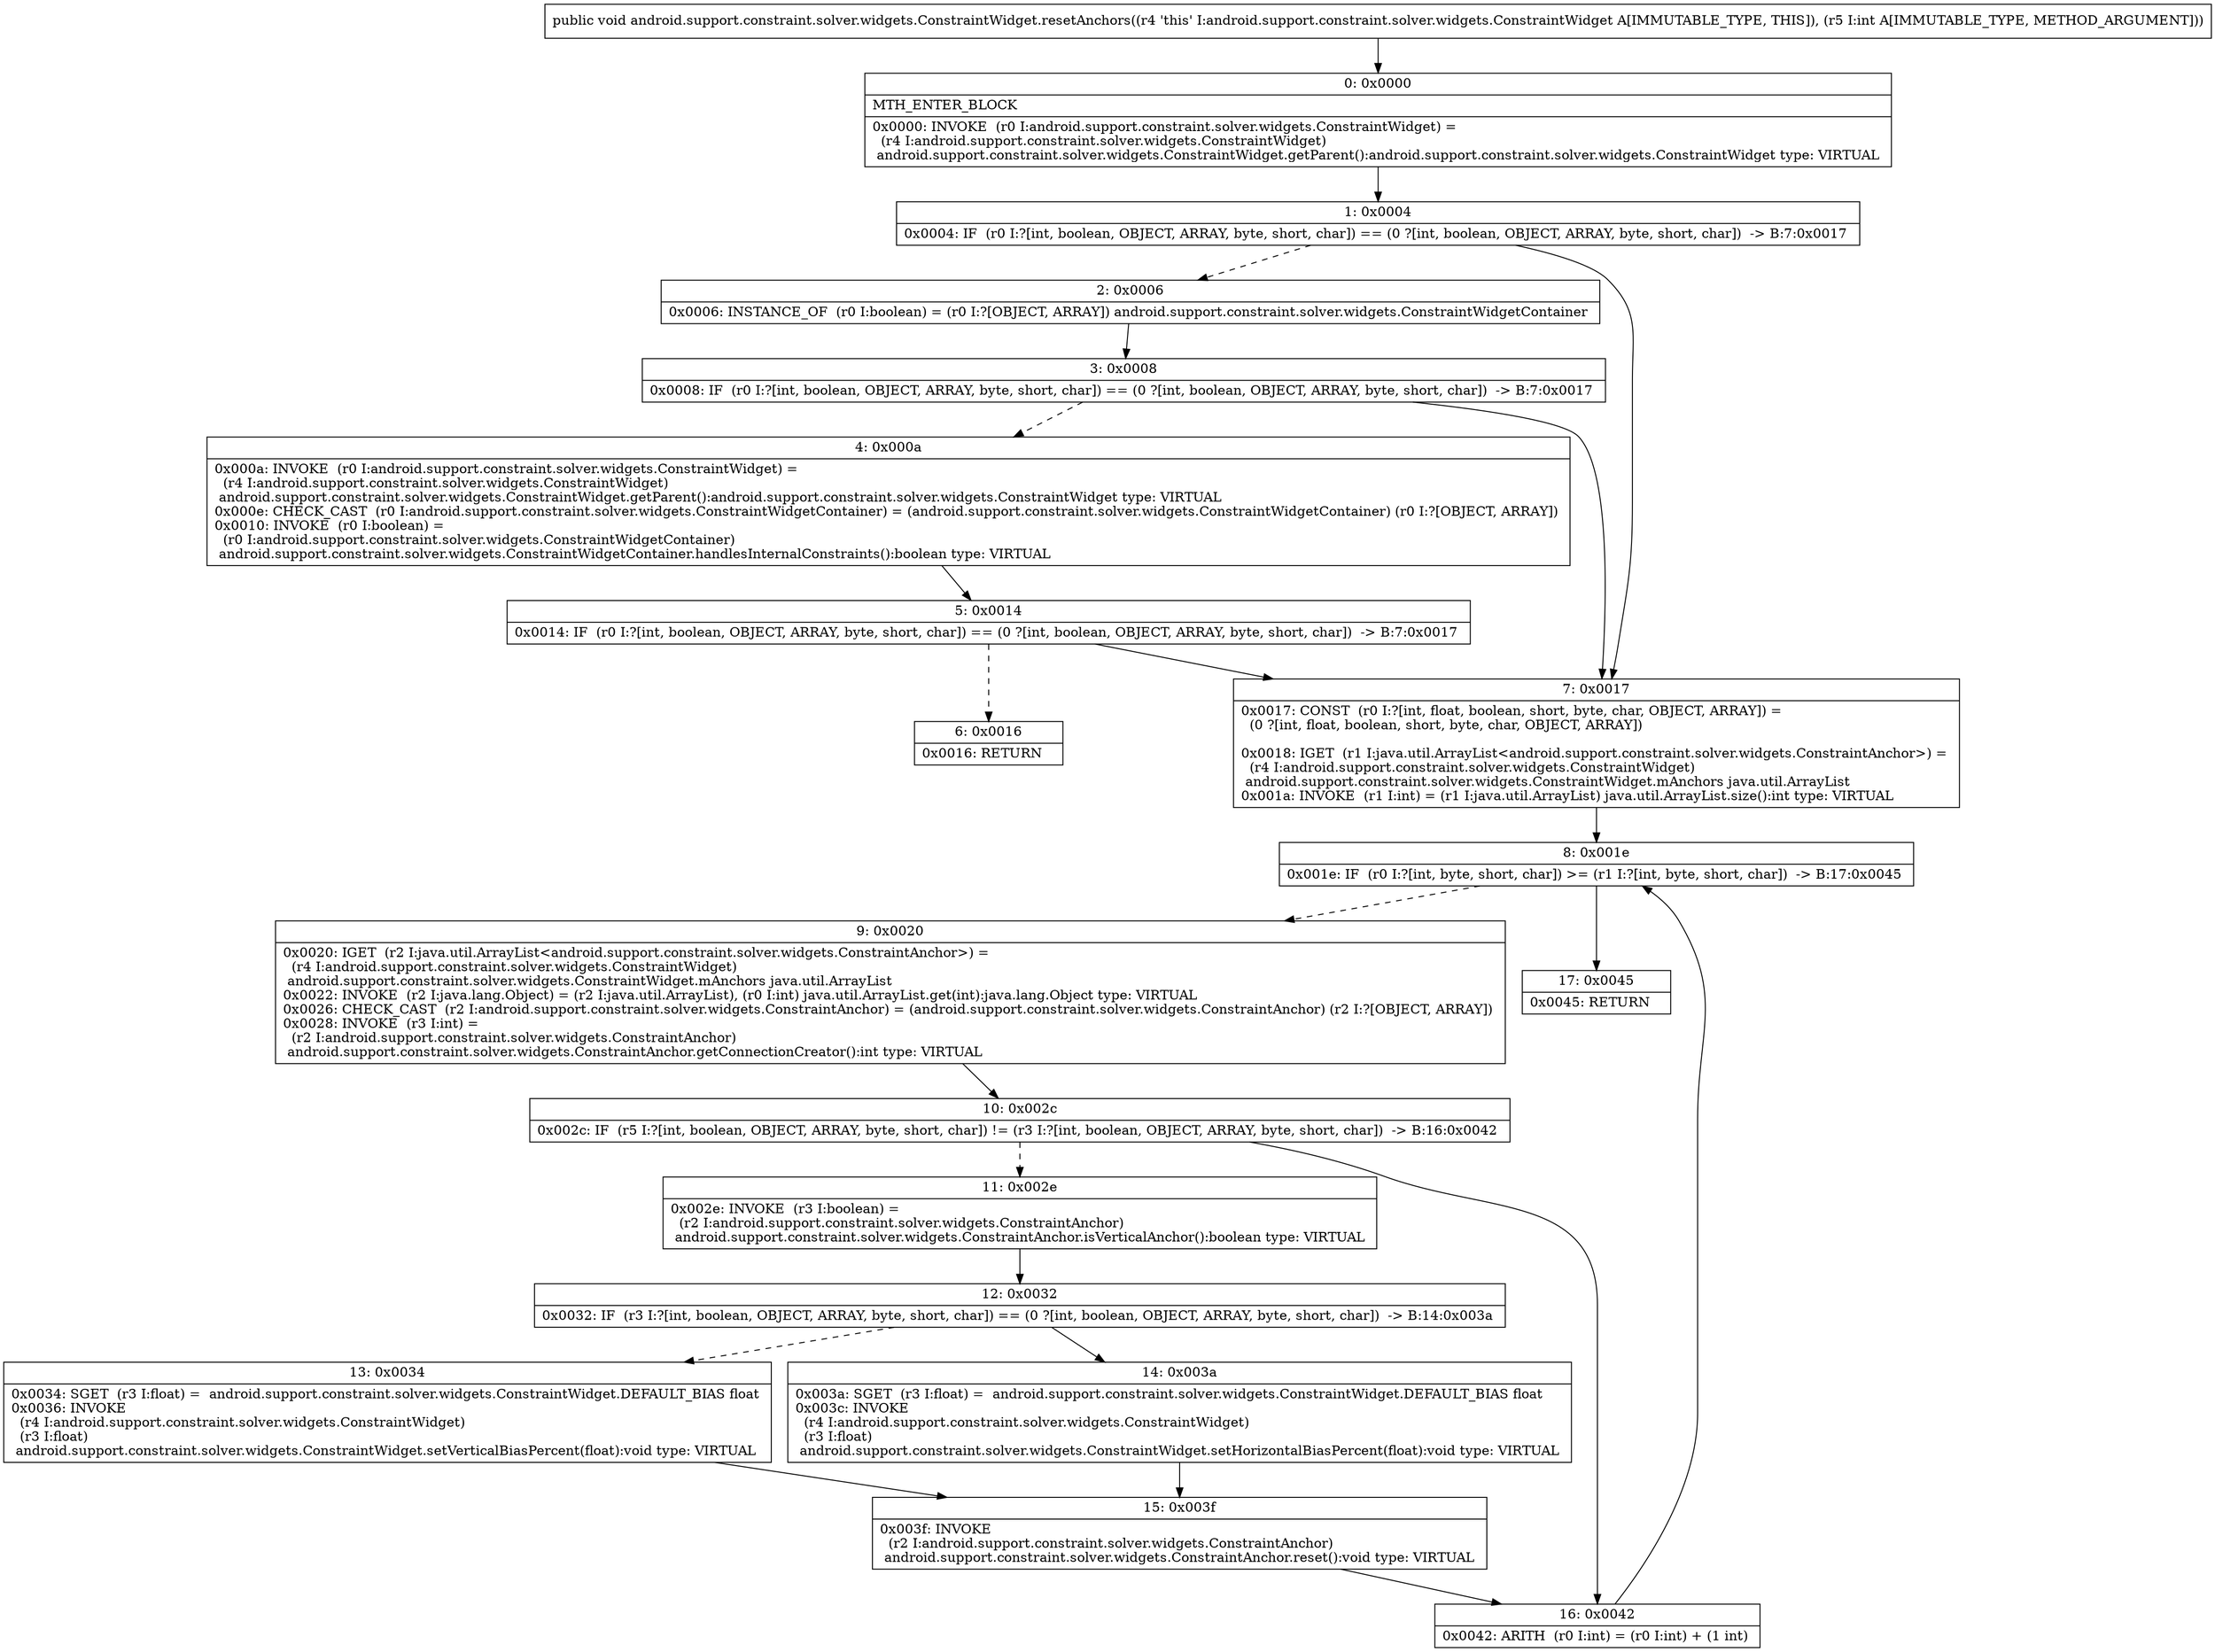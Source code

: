 digraph "CFG forandroid.support.constraint.solver.widgets.ConstraintWidget.resetAnchors(I)V" {
Node_0 [shape=record,label="{0\:\ 0x0000|MTH_ENTER_BLOCK\l|0x0000: INVOKE  (r0 I:android.support.constraint.solver.widgets.ConstraintWidget) = \l  (r4 I:android.support.constraint.solver.widgets.ConstraintWidget)\l android.support.constraint.solver.widgets.ConstraintWidget.getParent():android.support.constraint.solver.widgets.ConstraintWidget type: VIRTUAL \l}"];
Node_1 [shape=record,label="{1\:\ 0x0004|0x0004: IF  (r0 I:?[int, boolean, OBJECT, ARRAY, byte, short, char]) == (0 ?[int, boolean, OBJECT, ARRAY, byte, short, char])  \-\> B:7:0x0017 \l}"];
Node_2 [shape=record,label="{2\:\ 0x0006|0x0006: INSTANCE_OF  (r0 I:boolean) = (r0 I:?[OBJECT, ARRAY]) android.support.constraint.solver.widgets.ConstraintWidgetContainer \l}"];
Node_3 [shape=record,label="{3\:\ 0x0008|0x0008: IF  (r0 I:?[int, boolean, OBJECT, ARRAY, byte, short, char]) == (0 ?[int, boolean, OBJECT, ARRAY, byte, short, char])  \-\> B:7:0x0017 \l}"];
Node_4 [shape=record,label="{4\:\ 0x000a|0x000a: INVOKE  (r0 I:android.support.constraint.solver.widgets.ConstraintWidget) = \l  (r4 I:android.support.constraint.solver.widgets.ConstraintWidget)\l android.support.constraint.solver.widgets.ConstraintWidget.getParent():android.support.constraint.solver.widgets.ConstraintWidget type: VIRTUAL \l0x000e: CHECK_CAST  (r0 I:android.support.constraint.solver.widgets.ConstraintWidgetContainer) = (android.support.constraint.solver.widgets.ConstraintWidgetContainer) (r0 I:?[OBJECT, ARRAY]) \l0x0010: INVOKE  (r0 I:boolean) = \l  (r0 I:android.support.constraint.solver.widgets.ConstraintWidgetContainer)\l android.support.constraint.solver.widgets.ConstraintWidgetContainer.handlesInternalConstraints():boolean type: VIRTUAL \l}"];
Node_5 [shape=record,label="{5\:\ 0x0014|0x0014: IF  (r0 I:?[int, boolean, OBJECT, ARRAY, byte, short, char]) == (0 ?[int, boolean, OBJECT, ARRAY, byte, short, char])  \-\> B:7:0x0017 \l}"];
Node_6 [shape=record,label="{6\:\ 0x0016|0x0016: RETURN   \l}"];
Node_7 [shape=record,label="{7\:\ 0x0017|0x0017: CONST  (r0 I:?[int, float, boolean, short, byte, char, OBJECT, ARRAY]) = \l  (0 ?[int, float, boolean, short, byte, char, OBJECT, ARRAY])\l \l0x0018: IGET  (r1 I:java.util.ArrayList\<android.support.constraint.solver.widgets.ConstraintAnchor\>) = \l  (r4 I:android.support.constraint.solver.widgets.ConstraintWidget)\l android.support.constraint.solver.widgets.ConstraintWidget.mAnchors java.util.ArrayList \l0x001a: INVOKE  (r1 I:int) = (r1 I:java.util.ArrayList) java.util.ArrayList.size():int type: VIRTUAL \l}"];
Node_8 [shape=record,label="{8\:\ 0x001e|0x001e: IF  (r0 I:?[int, byte, short, char]) \>= (r1 I:?[int, byte, short, char])  \-\> B:17:0x0045 \l}"];
Node_9 [shape=record,label="{9\:\ 0x0020|0x0020: IGET  (r2 I:java.util.ArrayList\<android.support.constraint.solver.widgets.ConstraintAnchor\>) = \l  (r4 I:android.support.constraint.solver.widgets.ConstraintWidget)\l android.support.constraint.solver.widgets.ConstraintWidget.mAnchors java.util.ArrayList \l0x0022: INVOKE  (r2 I:java.lang.Object) = (r2 I:java.util.ArrayList), (r0 I:int) java.util.ArrayList.get(int):java.lang.Object type: VIRTUAL \l0x0026: CHECK_CAST  (r2 I:android.support.constraint.solver.widgets.ConstraintAnchor) = (android.support.constraint.solver.widgets.ConstraintAnchor) (r2 I:?[OBJECT, ARRAY]) \l0x0028: INVOKE  (r3 I:int) = \l  (r2 I:android.support.constraint.solver.widgets.ConstraintAnchor)\l android.support.constraint.solver.widgets.ConstraintAnchor.getConnectionCreator():int type: VIRTUAL \l}"];
Node_10 [shape=record,label="{10\:\ 0x002c|0x002c: IF  (r5 I:?[int, boolean, OBJECT, ARRAY, byte, short, char]) != (r3 I:?[int, boolean, OBJECT, ARRAY, byte, short, char])  \-\> B:16:0x0042 \l}"];
Node_11 [shape=record,label="{11\:\ 0x002e|0x002e: INVOKE  (r3 I:boolean) = \l  (r2 I:android.support.constraint.solver.widgets.ConstraintAnchor)\l android.support.constraint.solver.widgets.ConstraintAnchor.isVerticalAnchor():boolean type: VIRTUAL \l}"];
Node_12 [shape=record,label="{12\:\ 0x0032|0x0032: IF  (r3 I:?[int, boolean, OBJECT, ARRAY, byte, short, char]) == (0 ?[int, boolean, OBJECT, ARRAY, byte, short, char])  \-\> B:14:0x003a \l}"];
Node_13 [shape=record,label="{13\:\ 0x0034|0x0034: SGET  (r3 I:float) =  android.support.constraint.solver.widgets.ConstraintWidget.DEFAULT_BIAS float \l0x0036: INVOKE  \l  (r4 I:android.support.constraint.solver.widgets.ConstraintWidget)\l  (r3 I:float)\l android.support.constraint.solver.widgets.ConstraintWidget.setVerticalBiasPercent(float):void type: VIRTUAL \l}"];
Node_14 [shape=record,label="{14\:\ 0x003a|0x003a: SGET  (r3 I:float) =  android.support.constraint.solver.widgets.ConstraintWidget.DEFAULT_BIAS float \l0x003c: INVOKE  \l  (r4 I:android.support.constraint.solver.widgets.ConstraintWidget)\l  (r3 I:float)\l android.support.constraint.solver.widgets.ConstraintWidget.setHorizontalBiasPercent(float):void type: VIRTUAL \l}"];
Node_15 [shape=record,label="{15\:\ 0x003f|0x003f: INVOKE  \l  (r2 I:android.support.constraint.solver.widgets.ConstraintAnchor)\l android.support.constraint.solver.widgets.ConstraintAnchor.reset():void type: VIRTUAL \l}"];
Node_16 [shape=record,label="{16\:\ 0x0042|0x0042: ARITH  (r0 I:int) = (r0 I:int) + (1 int) \l}"];
Node_17 [shape=record,label="{17\:\ 0x0045|0x0045: RETURN   \l}"];
MethodNode[shape=record,label="{public void android.support.constraint.solver.widgets.ConstraintWidget.resetAnchors((r4 'this' I:android.support.constraint.solver.widgets.ConstraintWidget A[IMMUTABLE_TYPE, THIS]), (r5 I:int A[IMMUTABLE_TYPE, METHOD_ARGUMENT])) }"];
MethodNode -> Node_0;
Node_0 -> Node_1;
Node_1 -> Node_2[style=dashed];
Node_1 -> Node_7;
Node_2 -> Node_3;
Node_3 -> Node_4[style=dashed];
Node_3 -> Node_7;
Node_4 -> Node_5;
Node_5 -> Node_6[style=dashed];
Node_5 -> Node_7;
Node_7 -> Node_8;
Node_8 -> Node_9[style=dashed];
Node_8 -> Node_17;
Node_9 -> Node_10;
Node_10 -> Node_11[style=dashed];
Node_10 -> Node_16;
Node_11 -> Node_12;
Node_12 -> Node_13[style=dashed];
Node_12 -> Node_14;
Node_13 -> Node_15;
Node_14 -> Node_15;
Node_15 -> Node_16;
Node_16 -> Node_8;
}

